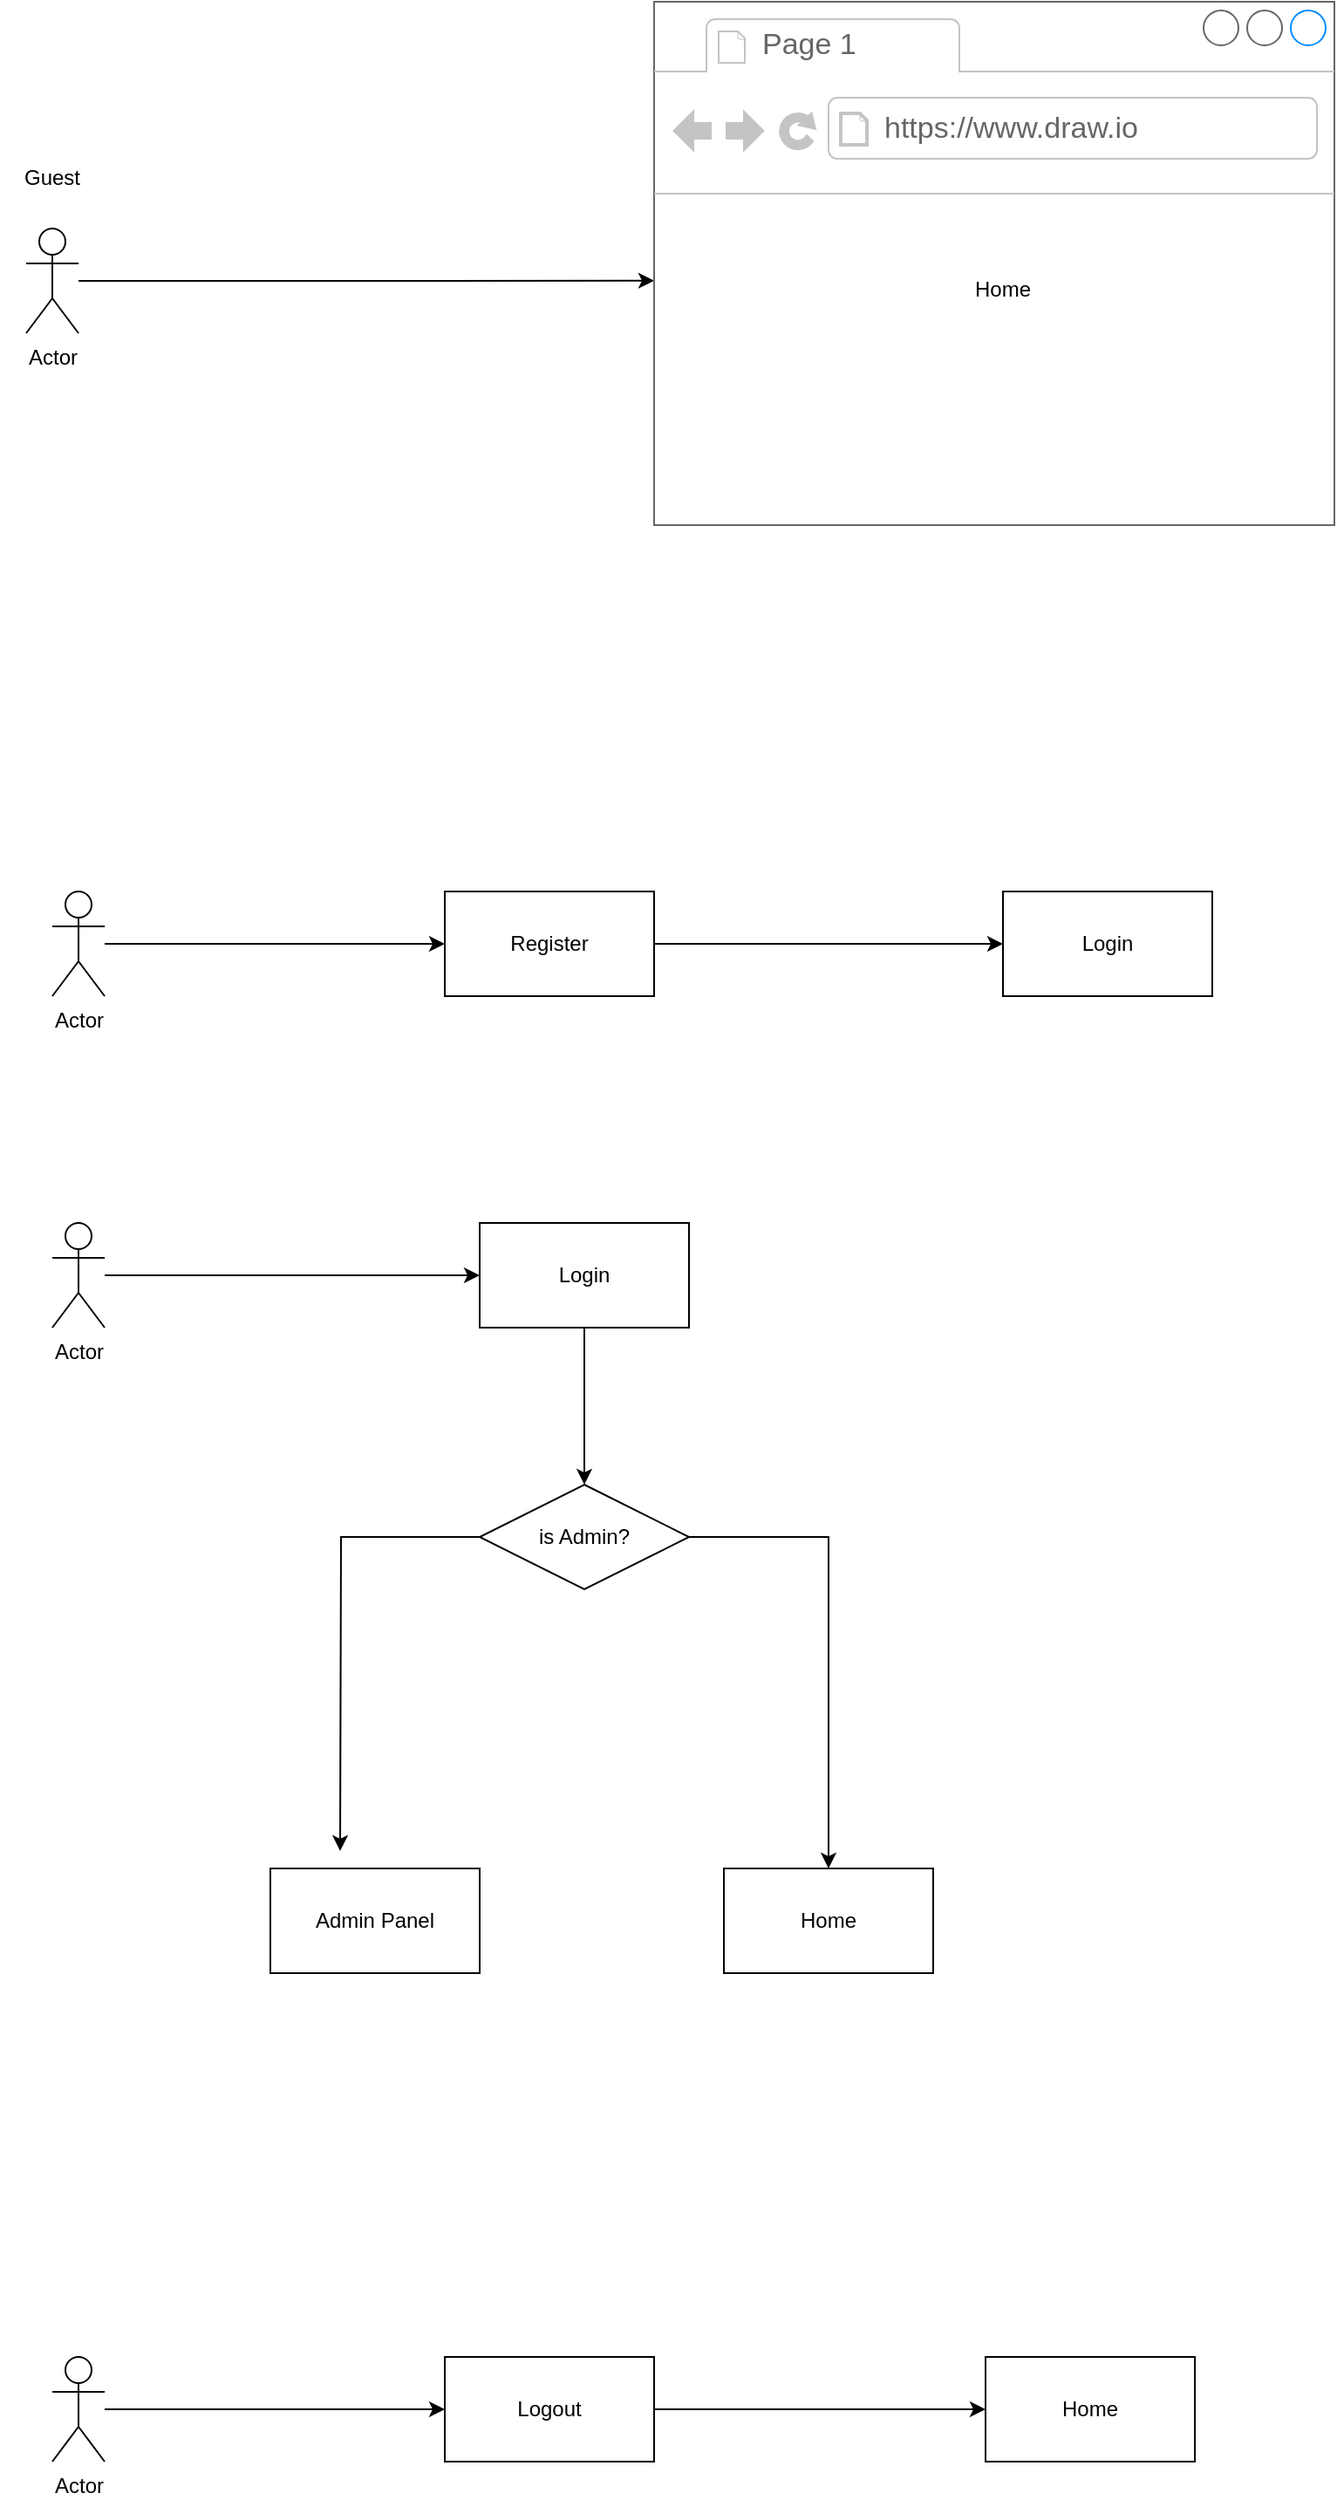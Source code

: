 <mxfile version="15.8.4" type="github">
  <diagram id="xK_JGC7FKmiivz8dXlJs" name="Page-1">
    <mxGraphModel dx="1022" dy="475" grid="1" gridSize="10" guides="1" tooltips="1" connect="1" arrows="1" fold="1" page="1" pageScale="1" pageWidth="850" pageHeight="1100" math="0" shadow="0">
      <root>
        <mxCell id="0" />
        <mxCell id="1" parent="0" />
        <mxCell id="tzLTHpR25w6ST0jcA7H6-9" style="edgeStyle=orthogonalEdgeStyle;rounded=0;orthogonalLoop=1;jettySize=auto;html=1;entryX=0;entryY=0.533;entryDx=0;entryDy=0;entryPerimeter=0;" edge="1" parent="1" source="tzLTHpR25w6ST0jcA7H6-1" target="tzLTHpR25w6ST0jcA7H6-3">
          <mxGeometry relative="1" as="geometry" />
        </mxCell>
        <mxCell id="tzLTHpR25w6ST0jcA7H6-1" value="Actor" style="shape=umlActor;verticalLabelPosition=bottom;verticalAlign=top;html=1;outlineConnect=0;" vertex="1" parent="1">
          <mxGeometry x="140" y="150" width="30" height="60" as="geometry" />
        </mxCell>
        <mxCell id="tzLTHpR25w6ST0jcA7H6-3" value="" style="strokeWidth=1;shadow=0;dashed=0;align=center;html=1;shape=mxgraph.mockup.containers.browserWindow;rSize=0;strokeColor=#666666;strokeColor2=#008cff;strokeColor3=#c4c4c4;mainText=,;recursiveResize=0;" vertex="1" parent="1">
          <mxGeometry x="500" y="20" width="390" height="300" as="geometry" />
        </mxCell>
        <mxCell id="tzLTHpR25w6ST0jcA7H6-4" value="Page 1" style="strokeWidth=1;shadow=0;dashed=0;align=center;html=1;shape=mxgraph.mockup.containers.anchor;fontSize=17;fontColor=#666666;align=left;" vertex="1" parent="tzLTHpR25w6ST0jcA7H6-3">
          <mxGeometry x="60" y="12" width="110" height="26" as="geometry" />
        </mxCell>
        <mxCell id="tzLTHpR25w6ST0jcA7H6-5" value="https://www.draw.io" style="strokeWidth=1;shadow=0;dashed=0;align=center;html=1;shape=mxgraph.mockup.containers.anchor;rSize=0;fontSize=17;fontColor=#666666;align=left;" vertex="1" parent="tzLTHpR25w6ST0jcA7H6-3">
          <mxGeometry x="130" y="60" width="250" height="26" as="geometry" />
        </mxCell>
        <mxCell id="tzLTHpR25w6ST0jcA7H6-6" value="Home" style="text;html=1;strokeColor=none;fillColor=none;align=center;verticalAlign=middle;whiteSpace=wrap;rounded=0;" vertex="1" parent="tzLTHpR25w6ST0jcA7H6-3">
          <mxGeometry x="170" y="150" width="60" height="30" as="geometry" />
        </mxCell>
        <mxCell id="tzLTHpR25w6ST0jcA7H6-10" value="Guest" style="text;html=1;strokeColor=none;fillColor=none;align=center;verticalAlign=middle;whiteSpace=wrap;rounded=0;" vertex="1" parent="1">
          <mxGeometry x="125" y="106" width="60" height="30" as="geometry" />
        </mxCell>
        <mxCell id="tzLTHpR25w6ST0jcA7H6-14" style="edgeStyle=orthogonalEdgeStyle;rounded=0;orthogonalLoop=1;jettySize=auto;html=1;" edge="1" parent="1" source="tzLTHpR25w6ST0jcA7H6-11" target="tzLTHpR25w6ST0jcA7H6-12">
          <mxGeometry relative="1" as="geometry" />
        </mxCell>
        <mxCell id="tzLTHpR25w6ST0jcA7H6-11" value="Actor" style="shape=umlActor;verticalLabelPosition=bottom;verticalAlign=top;html=1;outlineConnect=0;" vertex="1" parent="1">
          <mxGeometry x="155" y="530" width="30" height="60" as="geometry" />
        </mxCell>
        <mxCell id="tzLTHpR25w6ST0jcA7H6-15" style="edgeStyle=orthogonalEdgeStyle;rounded=0;orthogonalLoop=1;jettySize=auto;html=1;entryX=0;entryY=0.5;entryDx=0;entryDy=0;" edge="1" parent="1" source="tzLTHpR25w6ST0jcA7H6-12" target="tzLTHpR25w6ST0jcA7H6-13">
          <mxGeometry relative="1" as="geometry" />
        </mxCell>
        <mxCell id="tzLTHpR25w6ST0jcA7H6-12" value="Register" style="rounded=0;whiteSpace=wrap;html=1;" vertex="1" parent="1">
          <mxGeometry x="380" y="530" width="120" height="60" as="geometry" />
        </mxCell>
        <mxCell id="tzLTHpR25w6ST0jcA7H6-13" value="Login" style="rounded=0;whiteSpace=wrap;html=1;" vertex="1" parent="1">
          <mxGeometry x="700" y="530" width="120" height="60" as="geometry" />
        </mxCell>
        <mxCell id="tzLTHpR25w6ST0jcA7H6-18" style="edgeStyle=orthogonalEdgeStyle;rounded=0;orthogonalLoop=1;jettySize=auto;html=1;entryX=0;entryY=0.5;entryDx=0;entryDy=0;" edge="1" parent="1" source="tzLTHpR25w6ST0jcA7H6-16" target="tzLTHpR25w6ST0jcA7H6-17">
          <mxGeometry relative="1" as="geometry" />
        </mxCell>
        <mxCell id="tzLTHpR25w6ST0jcA7H6-16" value="Actor" style="shape=umlActor;verticalLabelPosition=bottom;verticalAlign=top;html=1;outlineConnect=0;" vertex="1" parent="1">
          <mxGeometry x="155" y="720" width="30" height="60" as="geometry" />
        </mxCell>
        <mxCell id="tzLTHpR25w6ST0jcA7H6-20" style="edgeStyle=orthogonalEdgeStyle;rounded=0;orthogonalLoop=1;jettySize=auto;html=1;entryX=0.5;entryY=0;entryDx=0;entryDy=0;" edge="1" parent="1" source="tzLTHpR25w6ST0jcA7H6-17" target="tzLTHpR25w6ST0jcA7H6-19">
          <mxGeometry relative="1" as="geometry" />
        </mxCell>
        <mxCell id="tzLTHpR25w6ST0jcA7H6-17" value="Login" style="rounded=0;whiteSpace=wrap;html=1;" vertex="1" parent="1">
          <mxGeometry x="400" y="720" width="120" height="60" as="geometry" />
        </mxCell>
        <mxCell id="tzLTHpR25w6ST0jcA7H6-24" style="edgeStyle=orthogonalEdgeStyle;rounded=0;orthogonalLoop=1;jettySize=auto;html=1;" edge="1" parent="1" source="tzLTHpR25w6ST0jcA7H6-19">
          <mxGeometry relative="1" as="geometry">
            <mxPoint x="320" y="1080" as="targetPoint" />
          </mxGeometry>
        </mxCell>
        <mxCell id="tzLTHpR25w6ST0jcA7H6-25" style="edgeStyle=orthogonalEdgeStyle;rounded=0;orthogonalLoop=1;jettySize=auto;html=1;entryX=0.5;entryY=0;entryDx=0;entryDy=0;" edge="1" parent="1" source="tzLTHpR25w6ST0jcA7H6-19" target="tzLTHpR25w6ST0jcA7H6-23">
          <mxGeometry relative="1" as="geometry" />
        </mxCell>
        <mxCell id="tzLTHpR25w6ST0jcA7H6-19" value="is Admin?" style="shape=rhombus;perimeter=rhombusPerimeter;whiteSpace=wrap;html=1;align=center;" vertex="1" parent="1">
          <mxGeometry x="400" y="870" width="120" height="60" as="geometry" />
        </mxCell>
        <mxCell id="tzLTHpR25w6ST0jcA7H6-22" value="Admin Panel" style="rounded=0;whiteSpace=wrap;html=1;" vertex="1" parent="1">
          <mxGeometry x="280" y="1090" width="120" height="60" as="geometry" />
        </mxCell>
        <mxCell id="tzLTHpR25w6ST0jcA7H6-23" value="Home" style="rounded=0;whiteSpace=wrap;html=1;" vertex="1" parent="1">
          <mxGeometry x="540" y="1090" width="120" height="60" as="geometry" />
        </mxCell>
        <mxCell id="tzLTHpR25w6ST0jcA7H6-29" style="edgeStyle=orthogonalEdgeStyle;rounded=0;orthogonalLoop=1;jettySize=auto;html=1;" edge="1" parent="1" source="tzLTHpR25w6ST0jcA7H6-26" target="tzLTHpR25w6ST0jcA7H6-27">
          <mxGeometry relative="1" as="geometry" />
        </mxCell>
        <mxCell id="tzLTHpR25w6ST0jcA7H6-26" value="Actor" style="shape=umlActor;verticalLabelPosition=bottom;verticalAlign=top;html=1;outlineConnect=0;" vertex="1" parent="1">
          <mxGeometry x="155" y="1370" width="30" height="60" as="geometry" />
        </mxCell>
        <mxCell id="tzLTHpR25w6ST0jcA7H6-30" style="edgeStyle=orthogonalEdgeStyle;rounded=0;orthogonalLoop=1;jettySize=auto;html=1;entryX=0;entryY=0.5;entryDx=0;entryDy=0;" edge="1" parent="1" source="tzLTHpR25w6ST0jcA7H6-27" target="tzLTHpR25w6ST0jcA7H6-28">
          <mxGeometry relative="1" as="geometry" />
        </mxCell>
        <mxCell id="tzLTHpR25w6ST0jcA7H6-27" value="Logout" style="rounded=0;whiteSpace=wrap;html=1;" vertex="1" parent="1">
          <mxGeometry x="380" y="1370" width="120" height="60" as="geometry" />
        </mxCell>
        <mxCell id="tzLTHpR25w6ST0jcA7H6-28" value="Home" style="rounded=0;whiteSpace=wrap;html=1;" vertex="1" parent="1">
          <mxGeometry x="690" y="1370" width="120" height="60" as="geometry" />
        </mxCell>
      </root>
    </mxGraphModel>
  </diagram>
</mxfile>
